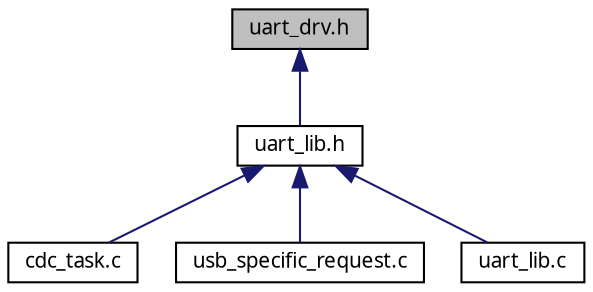 digraph G
{
  edge [fontname="FreeSans.ttf",fontsize=10,labelfontname="FreeSans.ttf",labelfontsize=10];
  node [fontname="FreeSans.ttf",fontsize=10,shape=record];
  Node1 [label="uart_drv.h",height=0.2,width=0.4,color="black", fillcolor="grey75", style="filled" fontcolor="black"];
  Node1 -> Node2 [dir=back,color="midnightblue",fontsize=10,style="solid",fontname="FreeSans.ttf"];
  Node2 [label="uart_lib.h",height=0.2,width=0.4,color="black", fillcolor="white", style="filled",URL="$a00037.html"];
  Node2 -> Node3 [dir=back,color="midnightblue",fontsize=10,style="solid",fontname="FreeSans.ttf"];
  Node3 [label="cdc_task.c",height=0.2,width=0.4,color="black", fillcolor="white", style="filled",URL="$a00018.html"];
  Node2 -> Node4 [dir=back,color="midnightblue",fontsize=10,style="solid",fontname="FreeSans.ttf"];
  Node4 [label="usb_specific_request.c",height=0.2,width=0.4,color="black", fillcolor="white", style="filled",URL="$a00048.html"];
  Node2 -> Node5 [dir=back,color="midnightblue",fontsize=10,style="solid",fontname="FreeSans.ttf"];
  Node5 [label="uart_lib.c",height=0.2,width=0.4,color="black", fillcolor="white", style="filled",URL="$a00036.html"];
}
